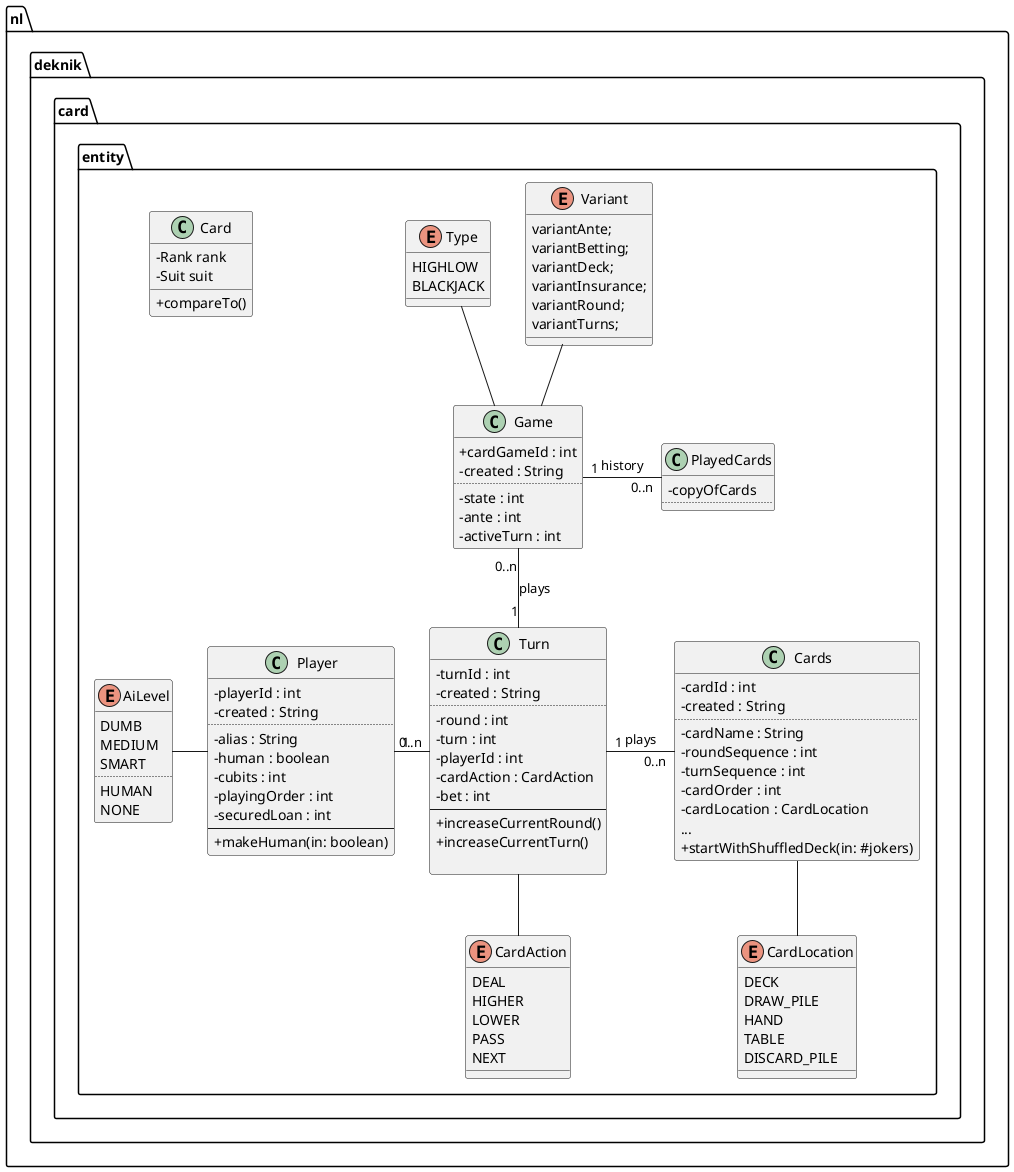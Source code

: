 @startuml src/main/resources/plantuml/Casino.png
		skinparam classAttributeIconSize 0
		package "nl.deknik.card" {
		package "entity" {

enum AiLevel {
DUMB
MEDIUM
SMART
..
HUMAN
NONE
}

class Player {
- playerId : int
- created : String
..
- alias : String
- human : boolean
- cubits : int
- playingOrder : int
- securedLoan : int
--
+ makeHuman(in: boolean)
}
Player "1" -right- "0..n" Turn
Player -left- AiLevel

class Turn {
- turnId : int
- created : String
..
- round : int
- turn : int
- playerId : int
- cardAction : CardAction
- bet : int
--
+ increaseCurrentRound()
+ increaseCurrentTurn()

}
Turn "1" -right- "0..n" Cards : plays
Turn "1" -up- "0..n" Game : plays
Turn -down- CardAction

class Cards {
- cardId : int
- created : String
..
- cardName : String
- roundSequence : int
- turnSequence : int
- cardOrder : int
- cardLocation : CardLocation
...
+ startWithShuffledDeck(in: #jokers)
}
Cards -down- CardLocation

class Card {
- Rank rank
- Suit suit
+ compareTo()
}

enum CardLocation {
DECK
DRAW_PILE
HAND
TABLE
DISCARD_PILE
}
enum CardAction {
DEAL
HIGHER
LOWER
PASS
NEXT
}

class Game {
+ cardGameId : int
- created : String
..
- state : int
- ante : int
- activeTurn : int
}
Game -up- Type
Game -up- Variant
Game "1" -right- "0..n" PlayedCards : history

enum Type {
HIGHLOW
BLACKJACK
}

enum Variant {
	variantAnte;
	variantBetting;
	variantDeck;
	variantInsurance;
	variantRound;
	variantTurns;
}

class PlayedCards {
- copyOfCards
..
}
@enduml